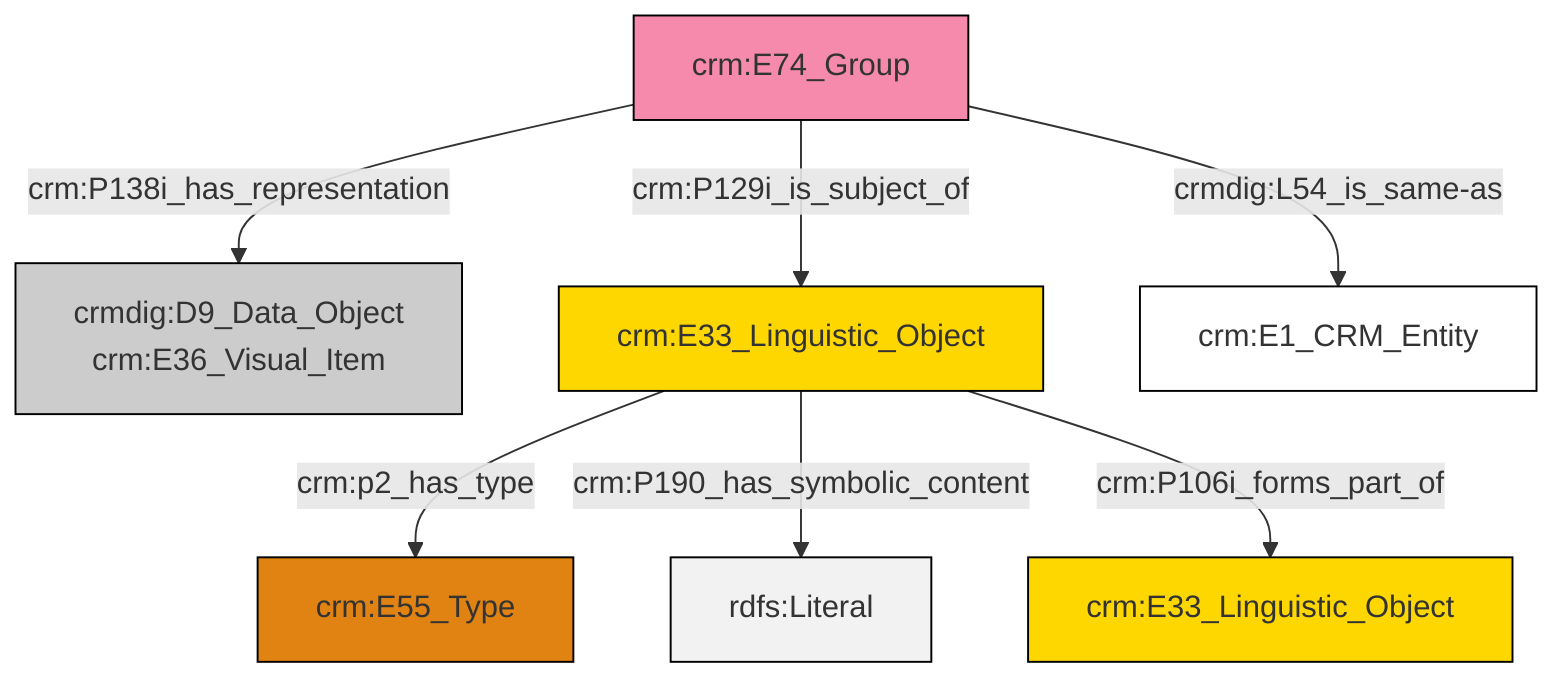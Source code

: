 graph TD
classDef Literal fill:#f2f2f2,stroke:#000000;
classDef CRM_Entity fill:#FFFFFF,stroke:#000000;
classDef Temporal_Entity fill:#00C9E6, stroke:#000000;
classDef Type fill:#E18312, stroke:#000000;
classDef Time-Span fill:#2C9C91, stroke:#000000;
classDef Appellation fill:#FFEB7F, stroke:#000000;
classDef Place fill:#008836, stroke:#000000;
classDef Persistent_Item fill:#B266B2, stroke:#000000;
classDef Conceptual_Object fill:#FFD700, stroke:#000000;
classDef Physical_Thing fill:#D2B48C, stroke:#000000;
classDef Actor fill:#f58aad, stroke:#000000;
classDef PC_Classes fill:#4ce600, stroke:#000000;
classDef Multi fill:#cccccc,stroke:#000000;

4["crm:E33_Linguistic_Object"]:::Conceptual_Object -->|crm:p2_has_type| 0["crm:E55_Type"]:::Type
5["crm:E74_Group"]:::Actor -->|crm:P138i_has_representation| 2["crmdig:D9_Data_Object<br>crm:E36_Visual_Item"]:::Multi
4["crm:E33_Linguistic_Object"]:::Conceptual_Object -->|crm:P190_has_symbolic_content| 11[rdfs:Literal]:::Literal
5["crm:E74_Group"]:::Actor -->|crmdig:L54_is_same-as| 12["crm:E1_CRM_Entity"]:::CRM_Entity
5["crm:E74_Group"]:::Actor -->|crm:P129i_is_subject_of| 4["crm:E33_Linguistic_Object"]:::Conceptual_Object
4["crm:E33_Linguistic_Object"]:::Conceptual_Object -->|crm:P106i_forms_part_of| 6["crm:E33_Linguistic_Object"]:::Conceptual_Object